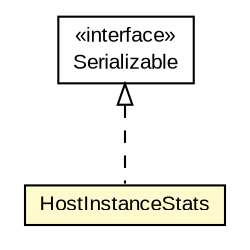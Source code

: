#!/usr/local/bin/dot
#
# Class diagram 
# Generated by UMLGraph version R5_6-24-gf6e263 (http://www.umlgraph.org/)
#

digraph G {
	edge [fontname="arial",fontsize=10,labelfontname="arial",labelfontsize=10];
	node [fontname="arial",fontsize=10,shape=plaintext];
	nodesep=0.25;
	ranksep=0.5;
	// org.miloss.fgsms.services.interfaces.dataaccessservice.HostInstanceStats
	c256236 [label=<<table title="org.miloss.fgsms.services.interfaces.dataaccessservice.HostInstanceStats" border="0" cellborder="1" cellspacing="0" cellpadding="2" port="p" bgcolor="lemonChiffon" href="./HostInstanceStats.html">
		<tr><td><table border="0" cellspacing="0" cellpadding="1">
<tr><td align="center" balign="center"> HostInstanceStats </td></tr>
		</table></td></tr>
		</table>>, URL="./HostInstanceStats.html", fontname="arial", fontcolor="black", fontsize=10.0];
	//org.miloss.fgsms.services.interfaces.dataaccessservice.HostInstanceStats implements java.io.Serializable
	c256794:p -> c256236:p [dir=back,arrowtail=empty,style=dashed];
	// java.io.Serializable
	c256794 [label=<<table title="java.io.Serializable" border="0" cellborder="1" cellspacing="0" cellpadding="2" port="p" href="http://java.sun.com/j2se/1.4.2/docs/api/java/io/Serializable.html">
		<tr><td><table border="0" cellspacing="0" cellpadding="1">
<tr><td align="center" balign="center"> &#171;interface&#187; </td></tr>
<tr><td align="center" balign="center"> Serializable </td></tr>
		</table></td></tr>
		</table>>, URL="http://java.sun.com/j2se/1.4.2/docs/api/java/io/Serializable.html", fontname="arial", fontcolor="black", fontsize=10.0];
}

